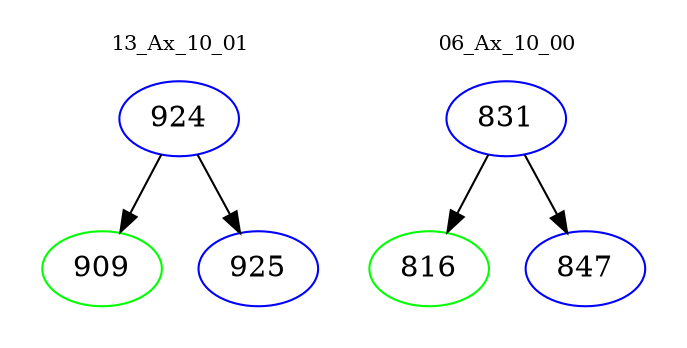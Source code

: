 digraph{
subgraph cluster_0 {
color = white
label = "13_Ax_10_01";
fontsize=10;
T0_924 [label="924", color="blue"]
T0_924 -> T0_909 [color="black"]
T0_909 [label="909", color="green"]
T0_924 -> T0_925 [color="black"]
T0_925 [label="925", color="blue"]
}
subgraph cluster_1 {
color = white
label = "06_Ax_10_00";
fontsize=10;
T1_831 [label="831", color="blue"]
T1_831 -> T1_816 [color="black"]
T1_816 [label="816", color="green"]
T1_831 -> T1_847 [color="black"]
T1_847 [label="847", color="blue"]
}
}
